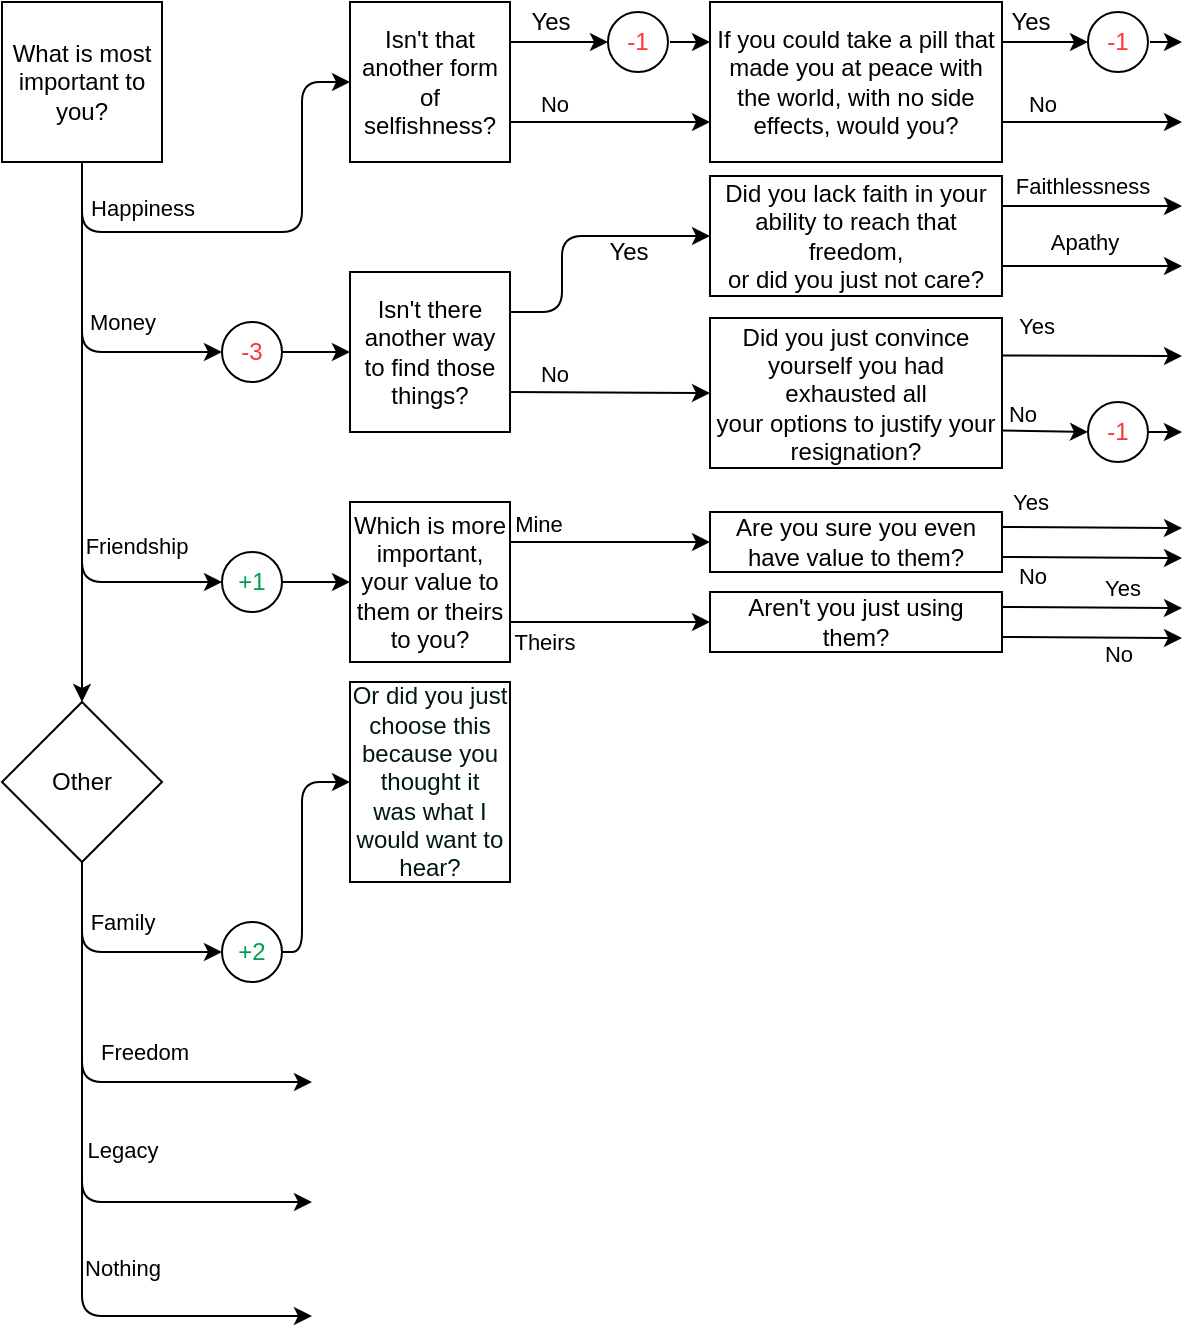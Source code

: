 <mxfile version="18.0.7" type="github">
  <diagram id="C5RBs43oDa-KdzZeNtuy" name="Page-1">
    <mxGraphModel dx="1038" dy="528" grid="1" gridSize="10" guides="1" tooltips="1" connect="1" arrows="1" fold="1" page="1" pageScale="1" pageWidth="827" pageHeight="1169" math="0" shadow="0">
      <root>
        <mxCell id="WIyWlLk6GJQsqaUBKTNV-0" />
        <mxCell id="WIyWlLk6GJQsqaUBKTNV-1" parent="WIyWlLk6GJQsqaUBKTNV-0" />
        <mxCell id="tJ01jzikXB8J_-vJGD6S-6" value="" style="endArrow=classic;html=1;exitX=0.5;exitY=1;exitDx=0;exitDy=0;entryX=0;entryY=0.5;entryDx=0;entryDy=0;" edge="1" parent="WIyWlLk6GJQsqaUBKTNV-1" source="tJ01jzikXB8J_-vJGD6S-64" target="tJ01jzikXB8J_-vJGD6S-65">
          <mxGeometry relative="1" as="geometry">
            <mxPoint x="85" y="140" as="sourcePoint" />
            <mxPoint x="300" y="85" as="targetPoint" />
            <Array as="points">
              <mxPoint x="90" y="175" />
              <mxPoint x="200" y="175" />
              <mxPoint x="200" y="100" />
            </Array>
          </mxGeometry>
        </mxCell>
        <mxCell id="tJ01jzikXB8J_-vJGD6S-7" value="&lt;div&gt;Happiness&lt;/div&gt;" style="edgeLabel;resizable=0;html=1;align=center;verticalAlign=middle;" connectable="0" vertex="1" parent="tJ01jzikXB8J_-vJGD6S-6">
          <mxGeometry relative="1" as="geometry">
            <mxPoint x="-57" y="-12" as="offset" />
          </mxGeometry>
        </mxCell>
        <mxCell id="tJ01jzikXB8J_-vJGD6S-9" value="" style="endArrow=classic;html=1;exitX=0.5;exitY=1;exitDx=0;exitDy=0;entryX=0;entryY=0.5;entryDx=0;entryDy=0;" edge="1" parent="WIyWlLk6GJQsqaUBKTNV-1" target="tJ01jzikXB8J_-vJGD6S-86">
          <mxGeometry relative="1" as="geometry">
            <mxPoint x="90" y="140" as="sourcePoint" />
            <mxPoint x="205" y="235" as="targetPoint" />
            <Array as="points">
              <mxPoint x="90" y="235" />
            </Array>
          </mxGeometry>
        </mxCell>
        <mxCell id="tJ01jzikXB8J_-vJGD6S-10" value="&lt;div&gt;Money&lt;/div&gt;" style="edgeLabel;resizable=0;html=1;align=center;verticalAlign=middle;" connectable="0" vertex="1" parent="tJ01jzikXB8J_-vJGD6S-9">
          <mxGeometry relative="1" as="geometry">
            <mxPoint x="20" y="-3" as="offset" />
          </mxGeometry>
        </mxCell>
        <mxCell id="tJ01jzikXB8J_-vJGD6S-22" value="" style="endArrow=classic;html=1;exitX=0.5;exitY=1;exitDx=0;exitDy=0;entryX=0;entryY=0.5;entryDx=0;entryDy=0;" edge="1" parent="WIyWlLk6GJQsqaUBKTNV-1" source="tJ01jzikXB8J_-vJGD6S-123" target="tJ01jzikXB8J_-vJGD6S-192">
          <mxGeometry relative="1" as="geometry">
            <mxPoint x="90" y="645" as="sourcePoint" />
            <mxPoint x="200" y="540" as="targetPoint" />
            <Array as="points">
              <mxPoint x="90" y="535" />
            </Array>
          </mxGeometry>
        </mxCell>
        <mxCell id="tJ01jzikXB8J_-vJGD6S-23" value="&lt;div&gt;Family&lt;/div&gt;" style="edgeLabel;resizable=0;html=1;align=center;verticalAlign=middle;" connectable="0" vertex="1" parent="tJ01jzikXB8J_-vJGD6S-22">
          <mxGeometry relative="1" as="geometry">
            <mxPoint x="7" y="-15" as="offset" />
          </mxGeometry>
        </mxCell>
        <mxCell id="tJ01jzikXB8J_-vJGD6S-27" value="" style="endArrow=classic;html=1;exitX=0.5;exitY=1;exitDx=0;exitDy=0;" edge="1" parent="WIyWlLk6GJQsqaUBKTNV-1" source="tJ01jzikXB8J_-vJGD6S-123">
          <mxGeometry relative="1" as="geometry">
            <mxPoint x="90" y="645" as="sourcePoint" />
            <mxPoint x="205" y="600" as="targetPoint" />
            <Array as="points">
              <mxPoint x="90" y="600" />
              <mxPoint x="155" y="600" />
            </Array>
          </mxGeometry>
        </mxCell>
        <mxCell id="tJ01jzikXB8J_-vJGD6S-28" value="&lt;div&gt;Freedom&lt;/div&gt;" style="edgeLabel;resizable=0;html=1;align=center;verticalAlign=middle;" connectable="0" vertex="1" parent="tJ01jzikXB8J_-vJGD6S-27">
          <mxGeometry relative="1" as="geometry">
            <mxPoint x="28" y="-15" as="offset" />
          </mxGeometry>
        </mxCell>
        <mxCell id="tJ01jzikXB8J_-vJGD6S-33" value="" style="endArrow=classic;html=1;exitX=0.5;exitY=1;exitDx=0;exitDy=0;" edge="1" parent="WIyWlLk6GJQsqaUBKTNV-1" source="tJ01jzikXB8J_-vJGD6S-123">
          <mxGeometry relative="1" as="geometry">
            <mxPoint x="90" y="645" as="sourcePoint" />
            <mxPoint x="205" y="660" as="targetPoint" />
            <Array as="points">
              <mxPoint x="90" y="660" />
              <mxPoint x="145" y="660" />
              <mxPoint x="180" y="660" />
            </Array>
          </mxGeometry>
        </mxCell>
        <mxCell id="tJ01jzikXB8J_-vJGD6S-34" value="Legacy" style="edgeLabel;resizable=0;html=1;align=center;verticalAlign=middle;" connectable="0" vertex="1" parent="tJ01jzikXB8J_-vJGD6S-33">
          <mxGeometry relative="1" as="geometry">
            <mxPoint x="20" y="1" as="offset" />
          </mxGeometry>
        </mxCell>
        <mxCell id="tJ01jzikXB8J_-vJGD6S-42" value="" style="endArrow=classic;html=1;exitX=0.5;exitY=1;exitDx=0;exitDy=0;" edge="1" parent="WIyWlLk6GJQsqaUBKTNV-1" source="tJ01jzikXB8J_-vJGD6S-123">
          <mxGeometry relative="1" as="geometry">
            <mxPoint x="90" y="645" as="sourcePoint" />
            <mxPoint x="205" y="717" as="targetPoint" />
            <Array as="points">
              <mxPoint x="90" y="717" />
              <mxPoint x="145" y="717" />
            </Array>
          </mxGeometry>
        </mxCell>
        <mxCell id="tJ01jzikXB8J_-vJGD6S-43" value="&lt;div&gt;Nothing&lt;/div&gt;" style="edgeLabel;resizable=0;html=1;align=center;verticalAlign=middle;" connectable="0" vertex="1" parent="tJ01jzikXB8J_-vJGD6S-42">
          <mxGeometry relative="1" as="geometry">
            <mxPoint x="20" y="32" as="offset" />
          </mxGeometry>
        </mxCell>
        <mxCell id="tJ01jzikXB8J_-vJGD6S-124" style="edgeStyle=orthogonalEdgeStyle;orthogonalLoop=1;jettySize=auto;html=1;exitX=0.5;exitY=1;exitDx=0;exitDy=0;entryX=0.5;entryY=0;entryDx=0;entryDy=0;fontColor=default;" edge="1" parent="WIyWlLk6GJQsqaUBKTNV-1" source="tJ01jzikXB8J_-vJGD6S-64" target="tJ01jzikXB8J_-vJGD6S-123">
          <mxGeometry relative="1" as="geometry" />
        </mxCell>
        <mxCell id="tJ01jzikXB8J_-vJGD6S-137" style="edgeStyle=orthogonalEdgeStyle;orthogonalLoop=1;jettySize=auto;html=1;exitX=0.5;exitY=1;exitDx=0;exitDy=0;entryX=0;entryY=0.5;entryDx=0;entryDy=0;fontColor=default;" edge="1" parent="WIyWlLk6GJQsqaUBKTNV-1" source="tJ01jzikXB8J_-vJGD6S-64" target="tJ01jzikXB8J_-vJGD6S-130">
          <mxGeometry relative="1" as="geometry">
            <Array as="points">
              <mxPoint x="90" y="350" />
            </Array>
          </mxGeometry>
        </mxCell>
        <mxCell id="tJ01jzikXB8J_-vJGD6S-64" value="What is most important to you?" style="whiteSpace=wrap;html=1;aspect=fixed;fontColor=#000000;" vertex="1" parent="WIyWlLk6GJQsqaUBKTNV-1">
          <mxGeometry x="50" y="60" width="80" height="80" as="geometry" />
        </mxCell>
        <mxCell id="tJ01jzikXB8J_-vJGD6S-65" value="Isn&#39;t that another form of selfishness?" style="whiteSpace=wrap;html=1;aspect=fixed;fontColor=#000000;" vertex="1" parent="WIyWlLk6GJQsqaUBKTNV-1">
          <mxGeometry x="224" y="60" width="80" height="80" as="geometry" />
        </mxCell>
        <mxCell id="tJ01jzikXB8J_-vJGD6S-68" value="-1" style="ellipse;whiteSpace=wrap;html=1;fontColor=#FF3333;" vertex="1" parent="WIyWlLk6GJQsqaUBKTNV-1">
          <mxGeometry x="353" y="65" width="30" height="30" as="geometry" />
        </mxCell>
        <mxCell id="tJ01jzikXB8J_-vJGD6S-71" value="" style="endArrow=classic;html=1;fontColor=#FF3333;exitX=1;exitY=0.25;exitDx=0;exitDy=0;entryX=0;entryY=0.5;entryDx=0;entryDy=0;" edge="1" parent="WIyWlLk6GJQsqaUBKTNV-1" source="tJ01jzikXB8J_-vJGD6S-65" target="tJ01jzikXB8J_-vJGD6S-68">
          <mxGeometry width="50" height="50" relative="1" as="geometry">
            <mxPoint x="154" y="280" as="sourcePoint" />
            <mxPoint x="204" y="230" as="targetPoint" />
          </mxGeometry>
        </mxCell>
        <mxCell id="tJ01jzikXB8J_-vJGD6S-72" value="" style="endArrow=classic;html=1;fontColor=#FF3333;exitX=1;exitY=0.75;exitDx=0;exitDy=0;" edge="1" parent="WIyWlLk6GJQsqaUBKTNV-1" source="tJ01jzikXB8J_-vJGD6S-65">
          <mxGeometry width="50" height="50" relative="1" as="geometry">
            <mxPoint x="314" y="90" as="sourcePoint" />
            <mxPoint x="404" y="120" as="targetPoint" />
          </mxGeometry>
        </mxCell>
        <mxCell id="tJ01jzikXB8J_-vJGD6S-74" value="No" style="edgeLabel;html=1;align=center;verticalAlign=middle;resizable=0;points=[];fontColor=default;" vertex="1" connectable="0" parent="tJ01jzikXB8J_-vJGD6S-72">
          <mxGeometry x="-0.56" y="7" relative="1" as="geometry">
            <mxPoint y="-2" as="offset" />
          </mxGeometry>
        </mxCell>
        <mxCell id="tJ01jzikXB8J_-vJGD6S-73" value="" style="endArrow=classic;html=1;fontColor=#FF3333;" edge="1" parent="WIyWlLk6GJQsqaUBKTNV-1">
          <mxGeometry width="50" height="50" relative="1" as="geometry">
            <mxPoint x="384" y="80" as="sourcePoint" />
            <mxPoint x="404" y="80" as="targetPoint" />
          </mxGeometry>
        </mxCell>
        <mxCell id="tJ01jzikXB8J_-vJGD6S-76" value="Yes" style="text;html=1;resizable=0;autosize=1;align=center;verticalAlign=middle;points=[];fillColor=none;strokeColor=none;rounded=0;fontColor=default;" vertex="1" parent="WIyWlLk6GJQsqaUBKTNV-1">
          <mxGeometry x="304" y="60" width="40" height="20" as="geometry" />
        </mxCell>
        <mxCell id="tJ01jzikXB8J_-vJGD6S-78" value="If you could take a pill that made you at peace with the world, with no side effects, would you?" style="rounded=0;whiteSpace=wrap;html=1;fontColor=default;" vertex="1" parent="WIyWlLk6GJQsqaUBKTNV-1">
          <mxGeometry x="404" y="60" width="146" height="80" as="geometry" />
        </mxCell>
        <mxCell id="tJ01jzikXB8J_-vJGD6S-79" value="-1" style="ellipse;whiteSpace=wrap;html=1;fontColor=#FF3333;" vertex="1" parent="WIyWlLk6GJQsqaUBKTNV-1">
          <mxGeometry x="593" y="65" width="30" height="30" as="geometry" />
        </mxCell>
        <mxCell id="tJ01jzikXB8J_-vJGD6S-80" value="" style="endArrow=classic;html=1;fontColor=#FF3333;exitX=1;exitY=0.25;exitDx=0;exitDy=0;entryX=0;entryY=0.5;entryDx=0;entryDy=0;" edge="1" parent="WIyWlLk6GJQsqaUBKTNV-1" target="tJ01jzikXB8J_-vJGD6S-79" source="tJ01jzikXB8J_-vJGD6S-78">
          <mxGeometry width="50" height="50" relative="1" as="geometry">
            <mxPoint x="544" y="80" as="sourcePoint" />
            <mxPoint x="444" y="230" as="targetPoint" />
          </mxGeometry>
        </mxCell>
        <mxCell id="tJ01jzikXB8J_-vJGD6S-81" value="" style="endArrow=classic;html=1;fontColor=#FF3333;exitX=1;exitY=0.75;exitDx=0;exitDy=0;" edge="1" parent="WIyWlLk6GJQsqaUBKTNV-1" source="tJ01jzikXB8J_-vJGD6S-78">
          <mxGeometry width="50" height="50" relative="1" as="geometry">
            <mxPoint x="544" y="120" as="sourcePoint" />
            <mxPoint x="640" y="120" as="targetPoint" />
          </mxGeometry>
        </mxCell>
        <mxCell id="tJ01jzikXB8J_-vJGD6S-82" value="No" style="edgeLabel;html=1;align=center;verticalAlign=middle;resizable=0;points=[];fontColor=default;" vertex="1" connectable="0" parent="tJ01jzikXB8J_-vJGD6S-81">
          <mxGeometry x="-0.56" y="7" relative="1" as="geometry">
            <mxPoint y="-2" as="offset" />
          </mxGeometry>
        </mxCell>
        <mxCell id="tJ01jzikXB8J_-vJGD6S-83" value="" style="endArrow=classic;html=1;fontColor=#FF3333;" edge="1" parent="WIyWlLk6GJQsqaUBKTNV-1">
          <mxGeometry width="50" height="50" relative="1" as="geometry">
            <mxPoint x="624" y="80" as="sourcePoint" />
            <mxPoint x="640" y="80" as="targetPoint" />
          </mxGeometry>
        </mxCell>
        <mxCell id="tJ01jzikXB8J_-vJGD6S-84" value="Yes" style="text;html=1;resizable=0;autosize=1;align=center;verticalAlign=middle;points=[];fillColor=none;strokeColor=none;rounded=0;fontColor=default;" vertex="1" parent="WIyWlLk6GJQsqaUBKTNV-1">
          <mxGeometry x="544" y="60" width="40" height="20" as="geometry" />
        </mxCell>
        <mxCell id="tJ01jzikXB8J_-vJGD6S-87" value="Isn&#39;t there another way to find those things?" style="whiteSpace=wrap;html=1;aspect=fixed;fontColor=#000000;" vertex="1" parent="WIyWlLk6GJQsqaUBKTNV-1">
          <mxGeometry x="224" y="195" width="80" height="80" as="geometry" />
        </mxCell>
        <mxCell id="tJ01jzikXB8J_-vJGD6S-88" value="" style="endArrow=classic;html=1;exitX=1;exitY=0.5;exitDx=0;exitDy=0;entryX=0;entryY=0.5;entryDx=0;entryDy=0;startArrow=none;" edge="1" parent="WIyWlLk6GJQsqaUBKTNV-1" source="tJ01jzikXB8J_-vJGD6S-86" target="tJ01jzikXB8J_-vJGD6S-87">
          <mxGeometry relative="1" as="geometry">
            <mxPoint x="154" y="235" as="sourcePoint" />
            <mxPoint x="224" y="170" as="targetPoint" />
            <Array as="points">
              <mxPoint x="204" y="235" />
            </Array>
          </mxGeometry>
        </mxCell>
        <mxCell id="tJ01jzikXB8J_-vJGD6S-93" value="" style="endArrow=classic;html=1;fontColor=#FF3333;exitX=1;exitY=0.25;exitDx=0;exitDy=0;entryX=0;entryY=0.5;entryDx=0;entryDy=0;" edge="1" parent="WIyWlLk6GJQsqaUBKTNV-1" target="tJ01jzikXB8J_-vJGD6S-98" source="tJ01jzikXB8J_-vJGD6S-87">
          <mxGeometry width="50" height="50" relative="1" as="geometry">
            <mxPoint x="304" y="170" as="sourcePoint" />
            <mxPoint x="354" y="170" as="targetPoint" />
            <Array as="points">
              <mxPoint x="330" y="215" />
              <mxPoint x="330" y="177" />
            </Array>
          </mxGeometry>
        </mxCell>
        <mxCell id="tJ01jzikXB8J_-vJGD6S-94" value="" style="endArrow=classic;html=1;fontColor=#FF3333;entryX=0;entryY=0.5;entryDx=0;entryDy=0;exitX=1;exitY=0.75;exitDx=0;exitDy=0;" edge="1" parent="WIyWlLk6GJQsqaUBKTNV-1" source="tJ01jzikXB8J_-vJGD6S-87" target="tJ01jzikXB8J_-vJGD6S-107">
          <mxGeometry width="50" height="50" relative="1" as="geometry">
            <mxPoint x="300" y="252" as="sourcePoint" />
            <mxPoint x="354" y="240" as="targetPoint" />
            <Array as="points" />
          </mxGeometry>
        </mxCell>
        <mxCell id="tJ01jzikXB8J_-vJGD6S-95" value="No" style="edgeLabel;html=1;align=center;verticalAlign=middle;resizable=0;points=[];fontColor=default;" vertex="1" connectable="0" parent="tJ01jzikXB8J_-vJGD6S-94">
          <mxGeometry x="-0.56" y="7" relative="1" as="geometry">
            <mxPoint y="-2" as="offset" />
          </mxGeometry>
        </mxCell>
        <mxCell id="tJ01jzikXB8J_-vJGD6S-97" value="Yes" style="text;html=1;resizable=0;autosize=1;align=center;verticalAlign=middle;points=[];fillColor=none;strokeColor=none;rounded=0;fontColor=default;" vertex="1" parent="WIyWlLk6GJQsqaUBKTNV-1">
          <mxGeometry x="343" y="175" width="40" height="20" as="geometry" />
        </mxCell>
        <mxCell id="tJ01jzikXB8J_-vJGD6S-98" value="Did you lack faith in your ability to reach that freedom, &lt;br&gt;or did you just not care?" style="rounded=0;whiteSpace=wrap;html=1;fontColor=default;" vertex="1" parent="WIyWlLk6GJQsqaUBKTNV-1">
          <mxGeometry x="404" y="147" width="146" height="60" as="geometry" />
        </mxCell>
        <mxCell id="tJ01jzikXB8J_-vJGD6S-102" value="" style="endArrow=classic;html=1;fontColor=#FF3333;exitX=1;exitY=0.25;exitDx=0;exitDy=0;" edge="1" parent="WIyWlLk6GJQsqaUBKTNV-1" source="tJ01jzikXB8J_-vJGD6S-98">
          <mxGeometry width="50" height="50" relative="1" as="geometry">
            <mxPoint x="514" y="160" as="sourcePoint" />
            <mxPoint x="640" y="162" as="targetPoint" />
          </mxGeometry>
        </mxCell>
        <mxCell id="tJ01jzikXB8J_-vJGD6S-103" value="Faithlessness" style="edgeLabel;html=1;align=center;verticalAlign=middle;resizable=0;points=[];fontColor=default;" vertex="1" connectable="0" parent="tJ01jzikXB8J_-vJGD6S-102">
          <mxGeometry x="-0.56" y="7" relative="1" as="geometry">
            <mxPoint x="20" y="-3" as="offset" />
          </mxGeometry>
        </mxCell>
        <mxCell id="tJ01jzikXB8J_-vJGD6S-104" value="" style="endArrow=classic;html=1;fontColor=#FF3333;exitX=1;exitY=0.75;exitDx=0;exitDy=0;" edge="1" parent="WIyWlLk6GJQsqaUBKTNV-1" source="tJ01jzikXB8J_-vJGD6S-98">
          <mxGeometry width="50" height="50" relative="1" as="geometry">
            <mxPoint x="544" y="200" as="sourcePoint" />
            <mxPoint x="640" y="192" as="targetPoint" />
          </mxGeometry>
        </mxCell>
        <mxCell id="tJ01jzikXB8J_-vJGD6S-105" value="Apathy" style="edgeLabel;html=1;align=center;verticalAlign=middle;resizable=0;points=[];fontColor=default;" vertex="1" connectable="0" parent="tJ01jzikXB8J_-vJGD6S-104">
          <mxGeometry x="-0.56" y="7" relative="1" as="geometry">
            <mxPoint x="21" y="-5" as="offset" />
          </mxGeometry>
        </mxCell>
        <mxCell id="tJ01jzikXB8J_-vJGD6S-107" value="Did you just convince yourself you had exhausted all &lt;br&gt;your options to justify your resignation?" style="rounded=0;whiteSpace=wrap;html=1;fontColor=default;" vertex="1" parent="WIyWlLk6GJQsqaUBKTNV-1">
          <mxGeometry x="404" y="218" width="146" height="75" as="geometry" />
        </mxCell>
        <mxCell id="tJ01jzikXB8J_-vJGD6S-108" value="-1" style="ellipse;whiteSpace=wrap;html=1;fontColor=#FF3333;" vertex="1" parent="WIyWlLk6GJQsqaUBKTNV-1">
          <mxGeometry x="593" y="260" width="30" height="30" as="geometry" />
        </mxCell>
        <mxCell id="tJ01jzikXB8J_-vJGD6S-109" value="" style="endArrow=classic;html=1;fontColor=#FF3333;exitX=1;exitY=0.25;exitDx=0;exitDy=0;snapToPoint=1;flowAnimation=0;orthogonal=1;" edge="1" parent="WIyWlLk6GJQsqaUBKTNV-1" source="tJ01jzikXB8J_-vJGD6S-107">
          <mxGeometry width="50" height="50" relative="1" as="geometry">
            <mxPoint x="514" y="209" as="sourcePoint" />
            <mxPoint x="640" y="237" as="targetPoint" />
          </mxGeometry>
        </mxCell>
        <mxCell id="tJ01jzikXB8J_-vJGD6S-110" value="" style="endArrow=classic;html=1;fontColor=#FF3333;exitX=1;exitY=0.75;exitDx=0;exitDy=0;entryX=0;entryY=0.5;entryDx=0;entryDy=0;" edge="1" parent="WIyWlLk6GJQsqaUBKTNV-1" source="tJ01jzikXB8J_-vJGD6S-107" target="tJ01jzikXB8J_-vJGD6S-108">
          <mxGeometry width="50" height="50" relative="1" as="geometry">
            <mxPoint x="544" y="340" as="sourcePoint" />
            <mxPoint x="564" y="260" as="targetPoint" />
          </mxGeometry>
        </mxCell>
        <mxCell id="tJ01jzikXB8J_-vJGD6S-111" value="No" style="edgeLabel;html=1;align=center;verticalAlign=middle;resizable=0;points=[];fontColor=default;" vertex="1" connectable="0" parent="tJ01jzikXB8J_-vJGD6S-110">
          <mxGeometry x="-0.56" y="7" relative="1" as="geometry">
            <mxPoint y="-2" as="offset" />
          </mxGeometry>
        </mxCell>
        <mxCell id="tJ01jzikXB8J_-vJGD6S-116" value="" style="endArrow=classic;html=1;fontColor=#FF3333;exitX=1;exitY=0.5;exitDx=0;exitDy=0;" edge="1" parent="WIyWlLk6GJQsqaUBKTNV-1" source="tJ01jzikXB8J_-vJGD6S-108">
          <mxGeometry width="50" height="50" relative="1" as="geometry">
            <mxPoint x="593" y="254.5" as="sourcePoint" />
            <mxPoint x="640" y="275" as="targetPoint" />
          </mxGeometry>
        </mxCell>
        <mxCell id="tJ01jzikXB8J_-vJGD6S-155" style="edgeStyle=orthogonalEdgeStyle;orthogonalLoop=1;jettySize=auto;html=1;exitX=1;exitY=0.25;exitDx=0;exitDy=0;entryX=0;entryY=0.5;entryDx=0;entryDy=0;fontColor=#009E4F;" edge="1" parent="WIyWlLk6GJQsqaUBKTNV-1" source="tJ01jzikXB8J_-vJGD6S-121" target="tJ01jzikXB8J_-vJGD6S-141">
          <mxGeometry relative="1" as="geometry" />
        </mxCell>
        <mxCell id="tJ01jzikXB8J_-vJGD6S-156" style="edgeStyle=orthogonalEdgeStyle;orthogonalLoop=1;jettySize=auto;html=1;exitX=1;exitY=0.75;exitDx=0;exitDy=0;fontColor=#009E4F;entryX=0;entryY=0.5;entryDx=0;entryDy=0;" edge="1" parent="WIyWlLk6GJQsqaUBKTNV-1" source="tJ01jzikXB8J_-vJGD6S-121" target="tJ01jzikXB8J_-vJGD6S-146">
          <mxGeometry relative="1" as="geometry">
            <mxPoint x="330" y="410" as="targetPoint" />
            <Array as="points">
              <mxPoint x="300" y="370" />
              <mxPoint x="330" y="370" />
              <mxPoint x="330" y="365" />
            </Array>
          </mxGeometry>
        </mxCell>
        <mxCell id="tJ01jzikXB8J_-vJGD6S-121" value="Which is more important, your value to &lt;br&gt;them or theirs to you?" style="whiteSpace=wrap;html=1;aspect=fixed;fontColor=#000000;" vertex="1" parent="WIyWlLk6GJQsqaUBKTNV-1">
          <mxGeometry x="224" y="310" width="80" height="80" as="geometry" />
        </mxCell>
        <mxCell id="tJ01jzikXB8J_-vJGD6S-86" value="&lt;font color=&quot;#FF3333&quot;&gt;-3&lt;/font&gt;" style="ellipse;whiteSpace=wrap;html=1;fontColor=default;" vertex="1" parent="WIyWlLk6GJQsqaUBKTNV-1">
          <mxGeometry x="160" y="220" width="30" height="30" as="geometry" />
        </mxCell>
        <mxCell id="tJ01jzikXB8J_-vJGD6S-123" value="Other" style="rhombus;whiteSpace=wrap;html=1;fontColor=default;" vertex="1" parent="WIyWlLk6GJQsqaUBKTNV-1">
          <mxGeometry x="50" y="410" width="80" height="80" as="geometry" />
        </mxCell>
        <mxCell id="tJ01jzikXB8J_-vJGD6S-129" value="Yes" style="edgeLabel;html=1;align=center;verticalAlign=middle;resizable=0;points=[];fontColor=default;" vertex="1" connectable="0" parent="WIyWlLk6GJQsqaUBKTNV-1">
          <mxGeometry x="580" y="160" as="geometry">
            <mxPoint x="-13" y="62" as="offset" />
          </mxGeometry>
        </mxCell>
        <mxCell id="tJ01jzikXB8J_-vJGD6S-130" value="&lt;font color=&quot;#009E4F&quot;&gt;+1&lt;/font&gt;" style="ellipse;whiteSpace=wrap;html=1;fontColor=default;" vertex="1" parent="WIyWlLk6GJQsqaUBKTNV-1">
          <mxGeometry x="160" y="335" width="30" height="30" as="geometry" />
        </mxCell>
        <mxCell id="tJ01jzikXB8J_-vJGD6S-138" value="&lt;div&gt;Friendship&lt;/div&gt;" style="edgeLabel;resizable=0;html=1;align=center;verticalAlign=middle;" connectable="0" vertex="1" parent="WIyWlLk6GJQsqaUBKTNV-1">
          <mxGeometry x="121" y="314" as="geometry">
            <mxPoint x="-4" y="18" as="offset" />
          </mxGeometry>
        </mxCell>
        <mxCell id="tJ01jzikXB8J_-vJGD6S-140" value="Theirs" style="edgeLabel;html=1;align=center;verticalAlign=middle;resizable=0;points=[];fontColor=default;" vertex="1" connectable="0" parent="WIyWlLk6GJQsqaUBKTNV-1">
          <mxGeometry x="324" y="410" as="geometry">
            <mxPoint x="-3" y="-30" as="offset" />
          </mxGeometry>
        </mxCell>
        <mxCell id="tJ01jzikXB8J_-vJGD6S-141" value="Are you sure you even have value to them?" style="rounded=0;whiteSpace=wrap;html=1;fontColor=default;" vertex="1" parent="WIyWlLk6GJQsqaUBKTNV-1">
          <mxGeometry x="404" y="315" width="146" height="30" as="geometry" />
        </mxCell>
        <mxCell id="tJ01jzikXB8J_-vJGD6S-142" value="" style="endArrow=classic;html=1;fontColor=#FF3333;exitX=1;exitY=0.25;exitDx=0;exitDy=0;" edge="1" parent="WIyWlLk6GJQsqaUBKTNV-1" source="tJ01jzikXB8J_-vJGD6S-141">
          <mxGeometry width="50" height="50" relative="1" as="geometry">
            <mxPoint x="430" y="314" as="sourcePoint" />
            <mxPoint x="640" y="323" as="targetPoint" />
          </mxGeometry>
        </mxCell>
        <mxCell id="tJ01jzikXB8J_-vJGD6S-143" value="Yes" style="edgeLabel;html=1;align=center;verticalAlign=middle;resizable=0;points=[];fontColor=default;" vertex="1" connectable="0" parent="tJ01jzikXB8J_-vJGD6S-142">
          <mxGeometry x="-0.56" y="7" relative="1" as="geometry">
            <mxPoint x="-6" y="-6" as="offset" />
          </mxGeometry>
        </mxCell>
        <mxCell id="tJ01jzikXB8J_-vJGD6S-144" value="" style="endArrow=classic;html=1;fontColor=#FF3333;exitX=1;exitY=0.75;exitDx=0;exitDy=0;" edge="1" parent="WIyWlLk6GJQsqaUBKTNV-1" source="tJ01jzikXB8J_-vJGD6S-141">
          <mxGeometry width="50" height="50" relative="1" as="geometry">
            <mxPoint x="544" y="344" as="sourcePoint" />
            <mxPoint x="640" y="338" as="targetPoint" />
          </mxGeometry>
        </mxCell>
        <mxCell id="tJ01jzikXB8J_-vJGD6S-145" value="No" style="edgeLabel;html=1;align=center;verticalAlign=middle;resizable=0;points=[];fontColor=default;" vertex="1" connectable="0" parent="tJ01jzikXB8J_-vJGD6S-144">
          <mxGeometry x="-0.56" y="7" relative="1" as="geometry">
            <mxPoint x="-5" y="16" as="offset" />
          </mxGeometry>
        </mxCell>
        <mxCell id="tJ01jzikXB8J_-vJGD6S-146" value="Aren&#39;t you just using them?" style="rounded=0;whiteSpace=wrap;html=1;fontColor=default;" vertex="1" parent="WIyWlLk6GJQsqaUBKTNV-1">
          <mxGeometry x="404" y="355" width="146" height="30" as="geometry" />
        </mxCell>
        <mxCell id="tJ01jzikXB8J_-vJGD6S-148" value="" style="endArrow=classic;html=1;fontColor=#FF3333;exitX=1;exitY=0.25;exitDx=0;exitDy=0;snapToPoint=1;flowAnimation=0;orthogonal=1;" edge="1" parent="WIyWlLk6GJQsqaUBKTNV-1" source="tJ01jzikXB8J_-vJGD6S-146">
          <mxGeometry width="50" height="50" relative="1" as="geometry">
            <mxPoint x="514" y="353" as="sourcePoint" />
            <mxPoint x="640" y="363" as="targetPoint" />
          </mxGeometry>
        </mxCell>
        <mxCell id="tJ01jzikXB8J_-vJGD6S-149" value="" style="endArrow=classic;html=1;fontColor=#FF3333;exitX=1;exitY=0.75;exitDx=0;exitDy=0;" edge="1" parent="WIyWlLk6GJQsqaUBKTNV-1" source="tJ01jzikXB8J_-vJGD6S-146">
          <mxGeometry width="50" height="50" relative="1" as="geometry">
            <mxPoint x="544" y="484" as="sourcePoint" />
            <mxPoint x="640" y="378" as="targetPoint" />
          </mxGeometry>
        </mxCell>
        <mxCell id="tJ01jzikXB8J_-vJGD6S-150" value="No" style="edgeLabel;html=1;align=center;verticalAlign=middle;resizable=0;points=[];fontColor=default;" vertex="1" connectable="0" parent="tJ01jzikXB8J_-vJGD6S-149">
          <mxGeometry x="-0.56" y="7" relative="1" as="geometry">
            <mxPoint x="38" y="15" as="offset" />
          </mxGeometry>
        </mxCell>
        <mxCell id="tJ01jzikXB8J_-vJGD6S-152" value="Yes" style="edgeLabel;html=1;align=center;verticalAlign=middle;resizable=0;points=[];fontColor=default;" vertex="1" connectable="0" parent="WIyWlLk6GJQsqaUBKTNV-1">
          <mxGeometry x="623" y="291" as="geometry">
            <mxPoint x="-13" y="62" as="offset" />
          </mxGeometry>
        </mxCell>
        <mxCell id="tJ01jzikXB8J_-vJGD6S-153" value="" style="endArrow=classic;html=1;exitX=1;exitY=0.5;exitDx=0;exitDy=0;entryX=0;entryY=0.5;entryDx=0;entryDy=0;startArrow=none;" edge="1" parent="WIyWlLk6GJQsqaUBKTNV-1" source="tJ01jzikXB8J_-vJGD6S-130" target="tJ01jzikXB8J_-vJGD6S-121">
          <mxGeometry relative="1" as="geometry">
            <mxPoint x="196" y="326" as="sourcePoint" />
            <mxPoint x="230" y="326" as="targetPoint" />
            <Array as="points" />
          </mxGeometry>
        </mxCell>
        <mxCell id="tJ01jzikXB8J_-vJGD6S-157" value="Mine" style="edgeLabel;html=1;align=center;verticalAlign=middle;resizable=0;points=[];fontColor=default;" vertex="1" connectable="0" parent="WIyWlLk6GJQsqaUBKTNV-1">
          <mxGeometry x="324" y="340" as="geometry">
            <mxPoint x="-6" y="-19" as="offset" />
          </mxGeometry>
        </mxCell>
        <mxCell id="tJ01jzikXB8J_-vJGD6S-192" value="&lt;font color=&quot;#009E4F&quot;&gt;+2&lt;/font&gt;" style="ellipse;whiteSpace=wrap;html=1;fontColor=default;" vertex="1" parent="WIyWlLk6GJQsqaUBKTNV-1">
          <mxGeometry x="160" y="520" width="30" height="30" as="geometry" />
        </mxCell>
        <mxCell id="tJ01jzikXB8J_-vJGD6S-196" value="" style="endArrow=classic;html=1;exitX=1;exitY=0.5;exitDx=0;exitDy=0;entryX=0;entryY=0.5;entryDx=0;entryDy=0;" edge="1" parent="WIyWlLk6GJQsqaUBKTNV-1" source="tJ01jzikXB8J_-vJGD6S-192" target="tJ01jzikXB8J_-vJGD6S-199">
          <mxGeometry relative="1" as="geometry">
            <mxPoint x="283" y="512.5" as="sourcePoint" />
            <mxPoint x="224" y="453" as="targetPoint" />
            <Array as="points">
              <mxPoint x="200" y="535" />
              <mxPoint x="200" y="450" />
            </Array>
          </mxGeometry>
        </mxCell>
        <mxCell id="tJ01jzikXB8J_-vJGD6S-199" value="&lt;font color=&quot;#00190D&quot;&gt;Or did you just choose this because you thought it &lt;br&gt;was what I would want to hear?&lt;/font&gt;" style="rounded=0;whiteSpace=wrap;html=1;fontColor=#009E4F;" vertex="1" parent="WIyWlLk6GJQsqaUBKTNV-1">
          <mxGeometry x="224" y="400" width="80" height="100" as="geometry" />
        </mxCell>
      </root>
    </mxGraphModel>
  </diagram>
</mxfile>
